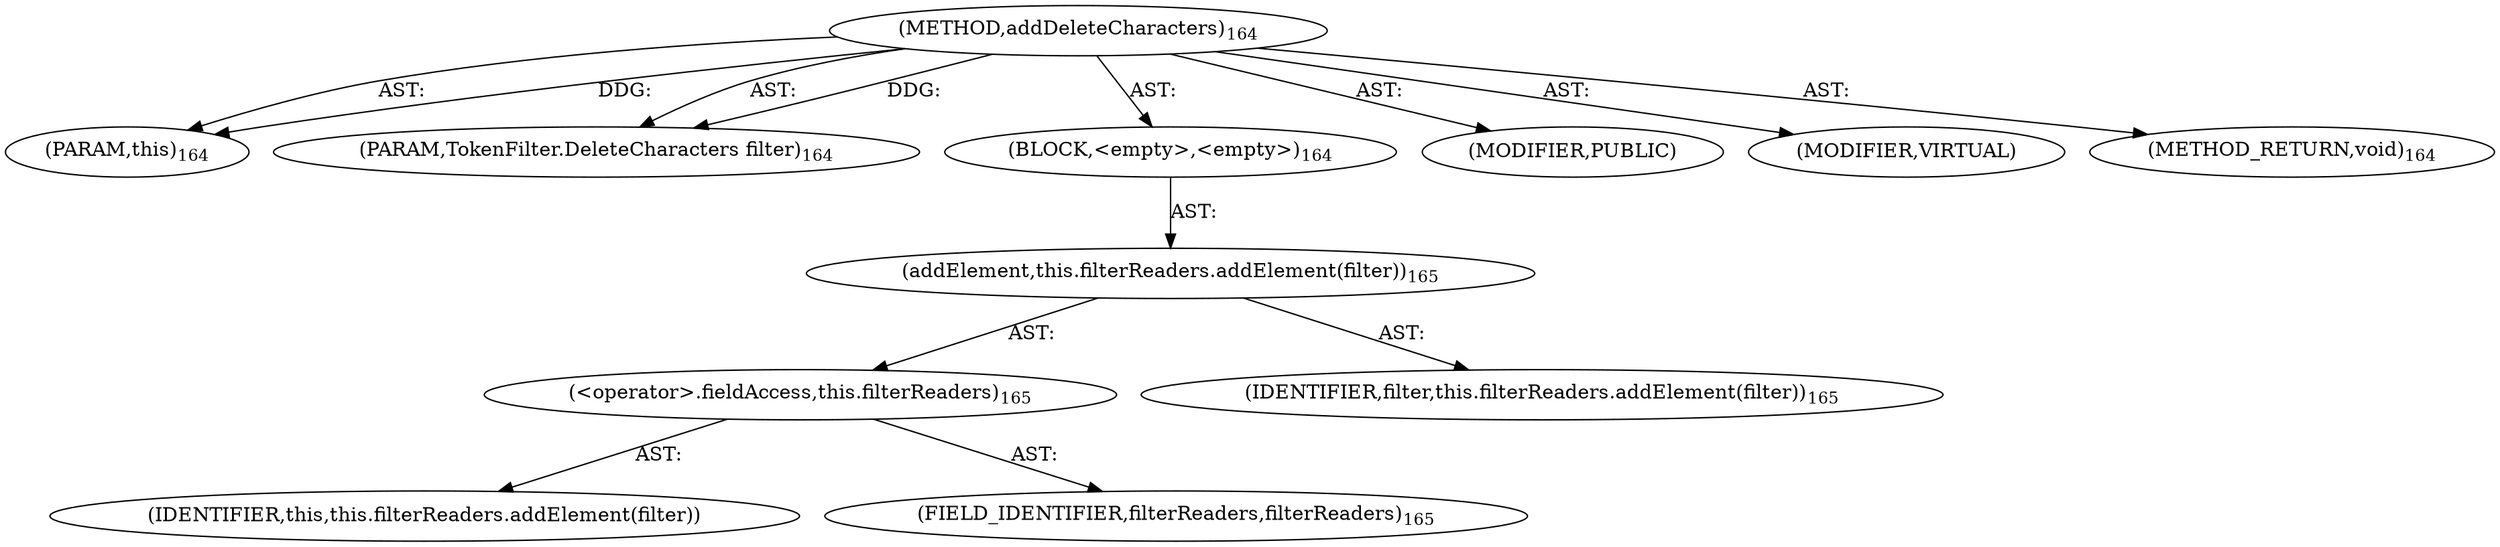 digraph "addDeleteCharacters" {  
"111669149712" [label = <(METHOD,addDeleteCharacters)<SUB>164</SUB>> ]
"115964117024" [label = <(PARAM,this)<SUB>164</SUB>> ]
"115964117025" [label = <(PARAM,TokenFilter.DeleteCharacters filter)<SUB>164</SUB>> ]
"25769803792" [label = <(BLOCK,&lt;empty&gt;,&lt;empty&gt;)<SUB>164</SUB>> ]
"30064771103" [label = <(addElement,this.filterReaders.addElement(filter))<SUB>165</SUB>> ]
"30064771104" [label = <(&lt;operator&gt;.fieldAccess,this.filterReaders)<SUB>165</SUB>> ]
"68719476769" [label = <(IDENTIFIER,this,this.filterReaders.addElement(filter))> ]
"55834574864" [label = <(FIELD_IDENTIFIER,filterReaders,filterReaders)<SUB>165</SUB>> ]
"68719476770" [label = <(IDENTIFIER,filter,this.filterReaders.addElement(filter))<SUB>165</SUB>> ]
"133143986209" [label = <(MODIFIER,PUBLIC)> ]
"133143986210" [label = <(MODIFIER,VIRTUAL)> ]
"128849018896" [label = <(METHOD_RETURN,void)<SUB>164</SUB>> ]
  "111669149712" -> "115964117024"  [ label = "AST: "] 
  "111669149712" -> "115964117025"  [ label = "AST: "] 
  "111669149712" -> "25769803792"  [ label = "AST: "] 
  "111669149712" -> "133143986209"  [ label = "AST: "] 
  "111669149712" -> "133143986210"  [ label = "AST: "] 
  "111669149712" -> "128849018896"  [ label = "AST: "] 
  "25769803792" -> "30064771103"  [ label = "AST: "] 
  "30064771103" -> "30064771104"  [ label = "AST: "] 
  "30064771103" -> "68719476770"  [ label = "AST: "] 
  "30064771104" -> "68719476769"  [ label = "AST: "] 
  "30064771104" -> "55834574864"  [ label = "AST: "] 
  "111669149712" -> "115964117024"  [ label = "DDG: "] 
  "111669149712" -> "115964117025"  [ label = "DDG: "] 
}

